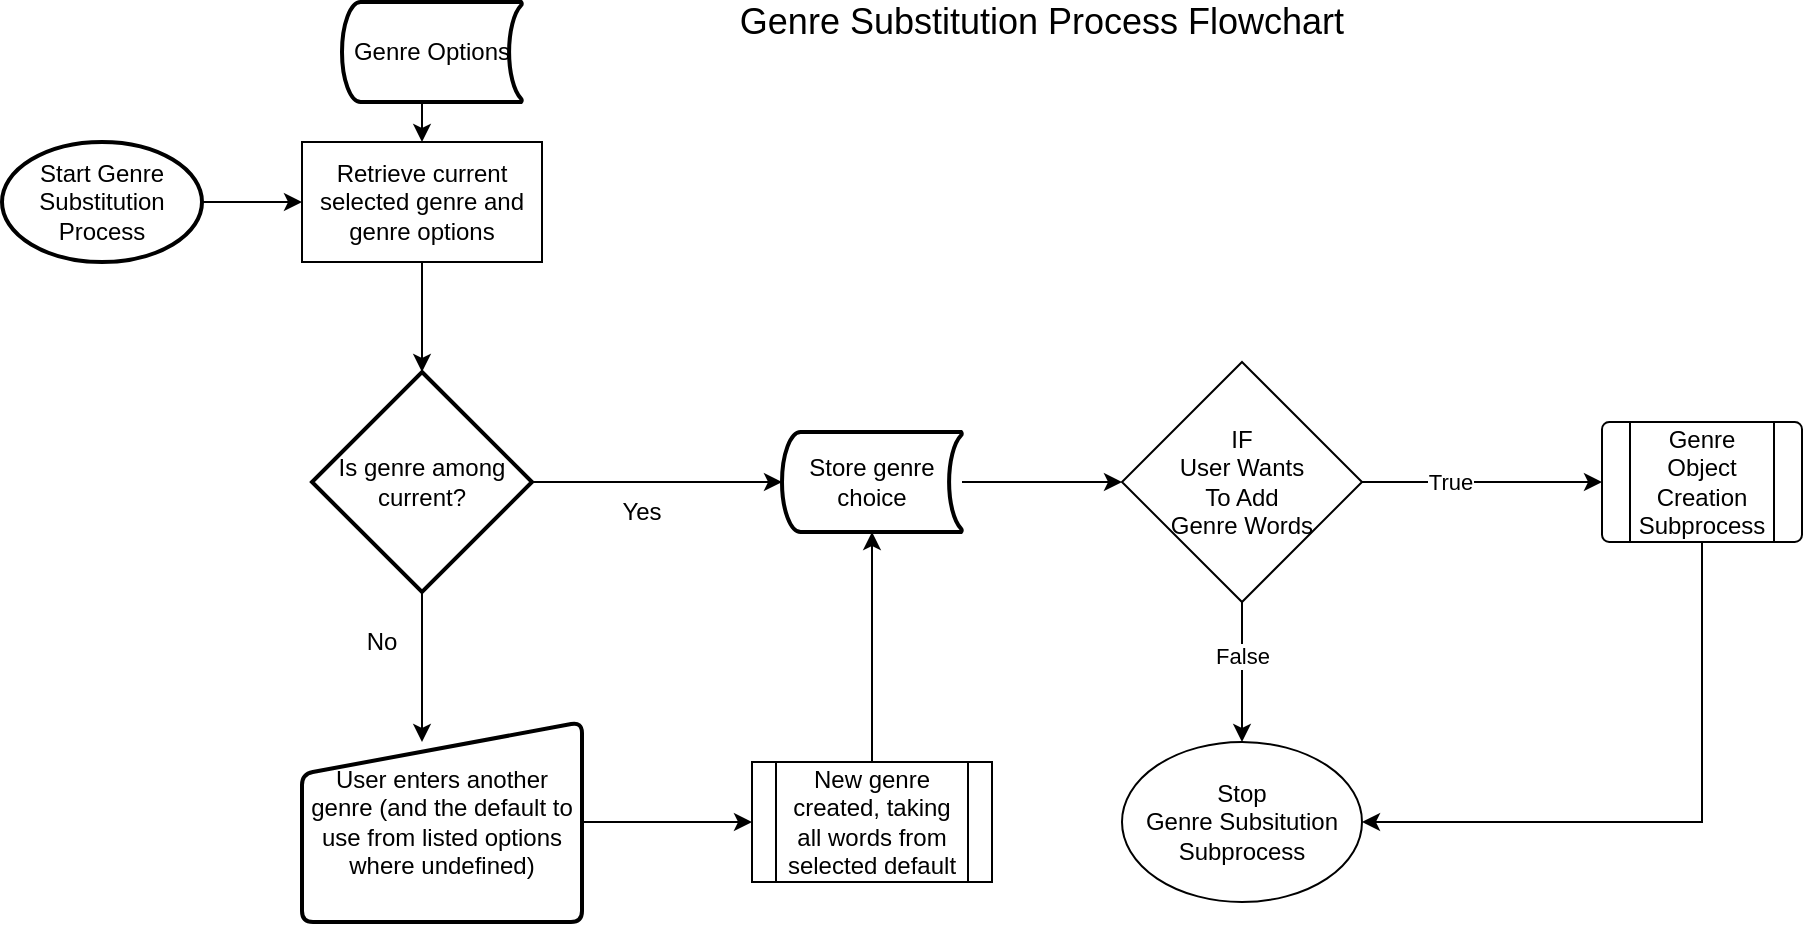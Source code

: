 <mxfile version="20.3.0" type="device"><diagram id="lrqCcZjwJTH0bWe49M1V" name="Page-1"><mxGraphModel dx="767" dy="407" grid="1" gridSize="10" guides="1" tooltips="1" connect="1" arrows="1" fold="1" page="1" pageScale="1" pageWidth="850" pageHeight="1100" math="0" shadow="0"><root><mxCell id="0"/><mxCell id="1" parent="0"/><mxCell id="KQFr_JFq5nYqTBUmgTyr-3" style="edgeStyle=orthogonalEdgeStyle;rounded=0;orthogonalLoop=1;jettySize=auto;html=1;entryX=0;entryY=0.5;entryDx=0;entryDy=0;" parent="1" source="KQFr_JFq5nYqTBUmgTyr-2" target="KQFr_JFq5nYqTBUmgTyr-4" edge="1"><mxGeometry relative="1" as="geometry"><mxPoint x="220" y="120" as="targetPoint"/></mxGeometry></mxCell><mxCell id="KQFr_JFq5nYqTBUmgTyr-2" value="Start Genre Substitution Process" style="strokeWidth=2;html=1;shape=mxgraph.flowchart.start_1;whiteSpace=wrap;" parent="1" vertex="1"><mxGeometry x="50" y="90" width="100" height="60" as="geometry"/></mxCell><mxCell id="z5m-qSm3BT4r59kPhNJI-9" style="edgeStyle=orthogonalEdgeStyle;rounded=0;orthogonalLoop=1;jettySize=auto;html=1;" parent="1" source="KQFr_JFq5nYqTBUmgTyr-4" target="z5m-qSm3BT4r59kPhNJI-7" edge="1"><mxGeometry relative="1" as="geometry"/></mxCell><mxCell id="KQFr_JFq5nYqTBUmgTyr-4" value="Retrieve current selected genre and genre options" style="whiteSpace=wrap;html=1;" parent="1" vertex="1"><mxGeometry x="200" y="90" width="120" height="60" as="geometry"/></mxCell><mxCell id="KQFr_JFq5nYqTBUmgTyr-6" style="edgeStyle=orthogonalEdgeStyle;rounded=0;orthogonalLoop=1;jettySize=auto;html=1;exitX=0.5;exitY=1;exitDx=0;exitDy=0;exitPerimeter=0;entryX=0.5;entryY=0;entryDx=0;entryDy=0;" parent="1" target="KQFr_JFq5nYqTBUmgTyr-4" edge="1"><mxGeometry relative="1" as="geometry"><mxPoint x="260" y="70" as="sourcePoint"/></mxGeometry></mxCell><mxCell id="z5m-qSm3BT4r59kPhNJI-2" value="&lt;font style=&quot;font-size: 18px&quot;&gt;Genre Substitution Process Flowchart&lt;/font&gt;" style="text;html=1;strokeColor=none;fillColor=none;align=center;verticalAlign=middle;whiteSpace=wrap;rounded=0;" parent="1" vertex="1"><mxGeometry x="410" y="20" width="320" height="20" as="geometry"/></mxCell><mxCell id="z5m-qSm3BT4r59kPhNJI-20" style="edgeStyle=orthogonalEdgeStyle;rounded=0;orthogonalLoop=1;jettySize=auto;html=1;" parent="1" source="z5m-qSm3BT4r59kPhNJI-3" target="z5m-qSm3BT4r59kPhNJI-19" edge="1"><mxGeometry relative="1" as="geometry"/></mxCell><mxCell id="z5m-qSm3BT4r59kPhNJI-3" value="User enters another genre (and the default to use from listed options where undefined)" style="html=1;strokeWidth=2;shape=manualInput;whiteSpace=wrap;rounded=1;size=26;arcSize=11;" parent="1" vertex="1"><mxGeometry x="200" y="380" width="140" height="100" as="geometry"/></mxCell><mxCell id="z5m-qSm3BT4r59kPhNJI-6" value="Genre Options" style="strokeWidth=2;html=1;shape=mxgraph.flowchart.stored_data;whiteSpace=wrap;" parent="1" vertex="1"><mxGeometry x="220" y="20" width="90" height="50" as="geometry"/></mxCell><mxCell id="z5m-qSm3BT4r59kPhNJI-10" style="edgeStyle=orthogonalEdgeStyle;rounded=0;orthogonalLoop=1;jettySize=auto;html=1;" parent="1" source="z5m-qSm3BT4r59kPhNJI-7" edge="1"><mxGeometry relative="1" as="geometry"><mxPoint x="260" y="390" as="targetPoint"/></mxGeometry></mxCell><mxCell id="z5m-qSm3BT4r59kPhNJI-12" style="edgeStyle=orthogonalEdgeStyle;rounded=0;orthogonalLoop=1;jettySize=auto;html=1;entryX=0;entryY=0.5;entryDx=0;entryDy=0;entryPerimeter=0;" parent="1" source="z5m-qSm3BT4r59kPhNJI-7" target="z5m-qSm3BT4r59kPhNJI-11" edge="1"><mxGeometry relative="1" as="geometry"/></mxCell><mxCell id="z5m-qSm3BT4r59kPhNJI-7" value="Is genre among current?" style="strokeWidth=2;html=1;shape=mxgraph.flowchart.decision;whiteSpace=wrap;" parent="1" vertex="1"><mxGeometry x="205" y="205" width="110" height="110" as="geometry"/></mxCell><mxCell id="AUBcJP9UFDGAag2FMybJ-1" style="edgeStyle=orthogonalEdgeStyle;rounded=0;orthogonalLoop=1;jettySize=auto;html=1;entryX=0;entryY=0.5;entryDx=0;entryDy=0;" edge="1" parent="1" source="z5m-qSm3BT4r59kPhNJI-11" target="AUBcJP9UFDGAag2FMybJ-3"><mxGeometry relative="1" as="geometry"><mxPoint x="600" y="260" as="targetPoint"/></mxGeometry></mxCell><mxCell id="z5m-qSm3BT4r59kPhNJI-11" value="Store genre choice" style="strokeWidth=2;html=1;shape=mxgraph.flowchart.stored_data;whiteSpace=wrap;" parent="1" vertex="1"><mxGeometry x="440" y="235" width="90" height="50" as="geometry"/></mxCell><mxCell id="z5m-qSm3BT4r59kPhNJI-16" value="Yes" style="text;html=1;strokeColor=none;fillColor=none;align=center;verticalAlign=middle;whiteSpace=wrap;rounded=0;" parent="1" vertex="1"><mxGeometry x="350" y="265" width="40" height="20" as="geometry"/></mxCell><mxCell id="z5m-qSm3BT4r59kPhNJI-18" value="No" style="text;html=1;strokeColor=none;fillColor=none;align=center;verticalAlign=middle;whiteSpace=wrap;rounded=0;" parent="1" vertex="1"><mxGeometry x="220" y="330" width="40" height="20" as="geometry"/></mxCell><mxCell id="z5m-qSm3BT4r59kPhNJI-21" style="edgeStyle=orthogonalEdgeStyle;rounded=0;orthogonalLoop=1;jettySize=auto;html=1;" parent="1" source="z5m-qSm3BT4r59kPhNJI-19" target="z5m-qSm3BT4r59kPhNJI-11" edge="1"><mxGeometry relative="1" as="geometry"/></mxCell><mxCell id="z5m-qSm3BT4r59kPhNJI-19" value="New genre created, taking all words from selected default" style="shape=process;whiteSpace=wrap;html=1;backgroundOutline=1;" parent="1" vertex="1"><mxGeometry x="425" y="400" width="120" height="60" as="geometry"/></mxCell><mxCell id="AUBcJP9UFDGAag2FMybJ-4" style="edgeStyle=orthogonalEdgeStyle;rounded=0;orthogonalLoop=1;jettySize=auto;html=1;" edge="1" parent="1" source="AUBcJP9UFDGAag2FMybJ-3" target="AUBcJP9UFDGAag2FMybJ-8"><mxGeometry relative="1" as="geometry"><mxPoint x="790" y="260" as="targetPoint"/></mxGeometry></mxCell><mxCell id="AUBcJP9UFDGAag2FMybJ-7" value="True" style="edgeLabel;html=1;align=center;verticalAlign=middle;resizable=0;points=[];" vertex="1" connectable="0" parent="AUBcJP9UFDGAag2FMybJ-4"><mxGeometry x="-0.278" relative="1" as="geometry"><mxPoint as="offset"/></mxGeometry></mxCell><mxCell id="AUBcJP9UFDGAag2FMybJ-5" style="edgeStyle=orthogonalEdgeStyle;rounded=0;orthogonalLoop=1;jettySize=auto;html=1;exitX=0.5;exitY=1;exitDx=0;exitDy=0;entryX=0.5;entryY=0;entryDx=0;entryDy=0;" edge="1" parent="1" source="AUBcJP9UFDGAag2FMybJ-3" target="AUBcJP9UFDGAag2FMybJ-9"><mxGeometry relative="1" as="geometry"><mxPoint x="670.19" y="370" as="targetPoint"/><Array as="points"/></mxGeometry></mxCell><mxCell id="AUBcJP9UFDGAag2FMybJ-6" value="False" style="edgeLabel;html=1;align=center;verticalAlign=middle;resizable=0;points=[];" vertex="1" connectable="0" parent="AUBcJP9UFDGAag2FMybJ-5"><mxGeometry x="-0.243" relative="1" as="geometry"><mxPoint as="offset"/></mxGeometry></mxCell><mxCell id="AUBcJP9UFDGAag2FMybJ-3" value="IF&lt;br&gt;User Wants&lt;br&gt;To Add &lt;br&gt;Genre Words" style="rhombus;whiteSpace=wrap;html=1;" vertex="1" parent="1"><mxGeometry x="610" y="200" width="120" height="120" as="geometry"/></mxCell><mxCell id="AUBcJP9UFDGAag2FMybJ-11" style="edgeStyle=orthogonalEdgeStyle;rounded=0;orthogonalLoop=1;jettySize=auto;html=1;entryX=1;entryY=0.5;entryDx=0;entryDy=0;" edge="1" parent="1" source="AUBcJP9UFDGAag2FMybJ-8" target="AUBcJP9UFDGAag2FMybJ-9"><mxGeometry relative="1" as="geometry"><Array as="points"><mxPoint x="900" y="430"/></Array></mxGeometry></mxCell><mxCell id="AUBcJP9UFDGAag2FMybJ-8" value="Genre Object Creation Subprocess" style="verticalLabelPosition=middle;verticalAlign=middle;html=1;shape=process;whiteSpace=wrap;rounded=1;size=0.14;arcSize=6;labelPosition=center;align=center;" vertex="1" parent="1"><mxGeometry x="850" y="230" width="100" height="60" as="geometry"/></mxCell><mxCell id="AUBcJP9UFDGAag2FMybJ-9" value="Stop&lt;br&gt;Genre Subsitution&lt;br&gt;Subprocess" style="ellipse;whiteSpace=wrap;html=1;" vertex="1" parent="1"><mxGeometry x="610" y="390" width="120" height="80" as="geometry"/></mxCell></root></mxGraphModel></diagram></mxfile>